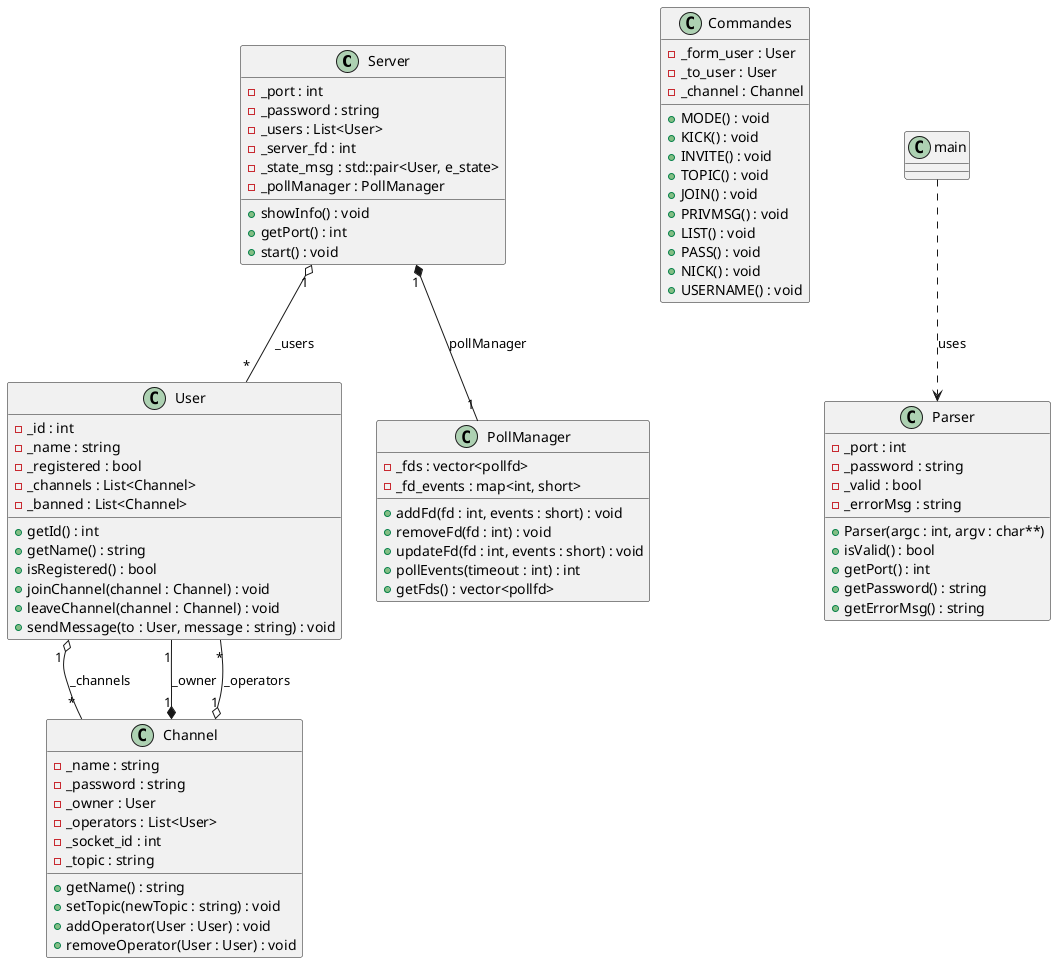 @startuml


' ========================
'        CLASS: Server
' ========================
class Server {
    - _port : int
    - _password : string
    - _users : List<User>
    - _server_fd : int
    - _state_msg : std::pair<User, e_state>
    - _pollManager : PollManager

    + showInfo() : void
    + getPort() : int
    + start() : void
}

' ========================
'        CLASS: User
' ========================
class User {
    - _id : int
    - _name : string
    - _registered : bool
    - _channels : List<Channel>
    - _banned : List<Channel>

    + getId() : int
    + getName() : string
    + isRegistered() : bool
    + joinChannel(channel : Channel) : void
    + leaveChannel(channel : Channel) : void
    + sendMessage(to : User, message : string) : void
}

' ========================
'        CLASS: Channel
' ========================
class Channel {
    - _name : string
    - _password : string
    - _owner : User
    - _operators : List<User>
    - _socket_id : int
    - _topic : string

    + getName() : string
    + setTopic(newTopic : string) : void
    + addOperator(User : User) : void
    + removeOperator(User : User) : void
}

' ========================
'        CLASS: Commandes
' ========================
class Commandes {
    - _form_user : User
    - _to_user : User
    - _channel : Channel

    + MODE() : void
    + KICK() : void
    + INVITE() : void
    + TOPIC() : void
    + JOIN() : void
    + PRIVMSG() : void
    + LIST() : void
    + PASS() : void
    + NICK() : void
    + USERNAME() : void
}

' ========================
'        CLASS: Parser
' ========================
class Parser {
    - _port : int
    - _password : string
    - _valid : bool
    - _errorMsg : string

    + Parser(argc : int, argv : char**)
    + isValid() : bool
    + getPort() : int
    + getPassword() : string
    + getErrorMsg() : string
}

' ========================
'        CLASS: PollManager
' ========================
class PollManager {
    - _fds : vector<pollfd>
    - _fd_events : map<int, short>

    + addFd(fd : int, events : short) : void
    + removeFd(fd : int) : void
    + updateFd(fd : int, events : short) : void
    + pollEvents(timeout : int) : int
    + getFds() : vector<pollfd>
}

' ========================
'         RELATIONS
' ========================

Server "1" o-- "*" User : _users
User "1" o-- "*" Channel : _channels
Channel "1" *-- "1" User : _owner
Channel "1" o-- "*" User : _operators
main ..> Parser : uses
Server "1" *-- "1" PollManager : pollManager

@enduml